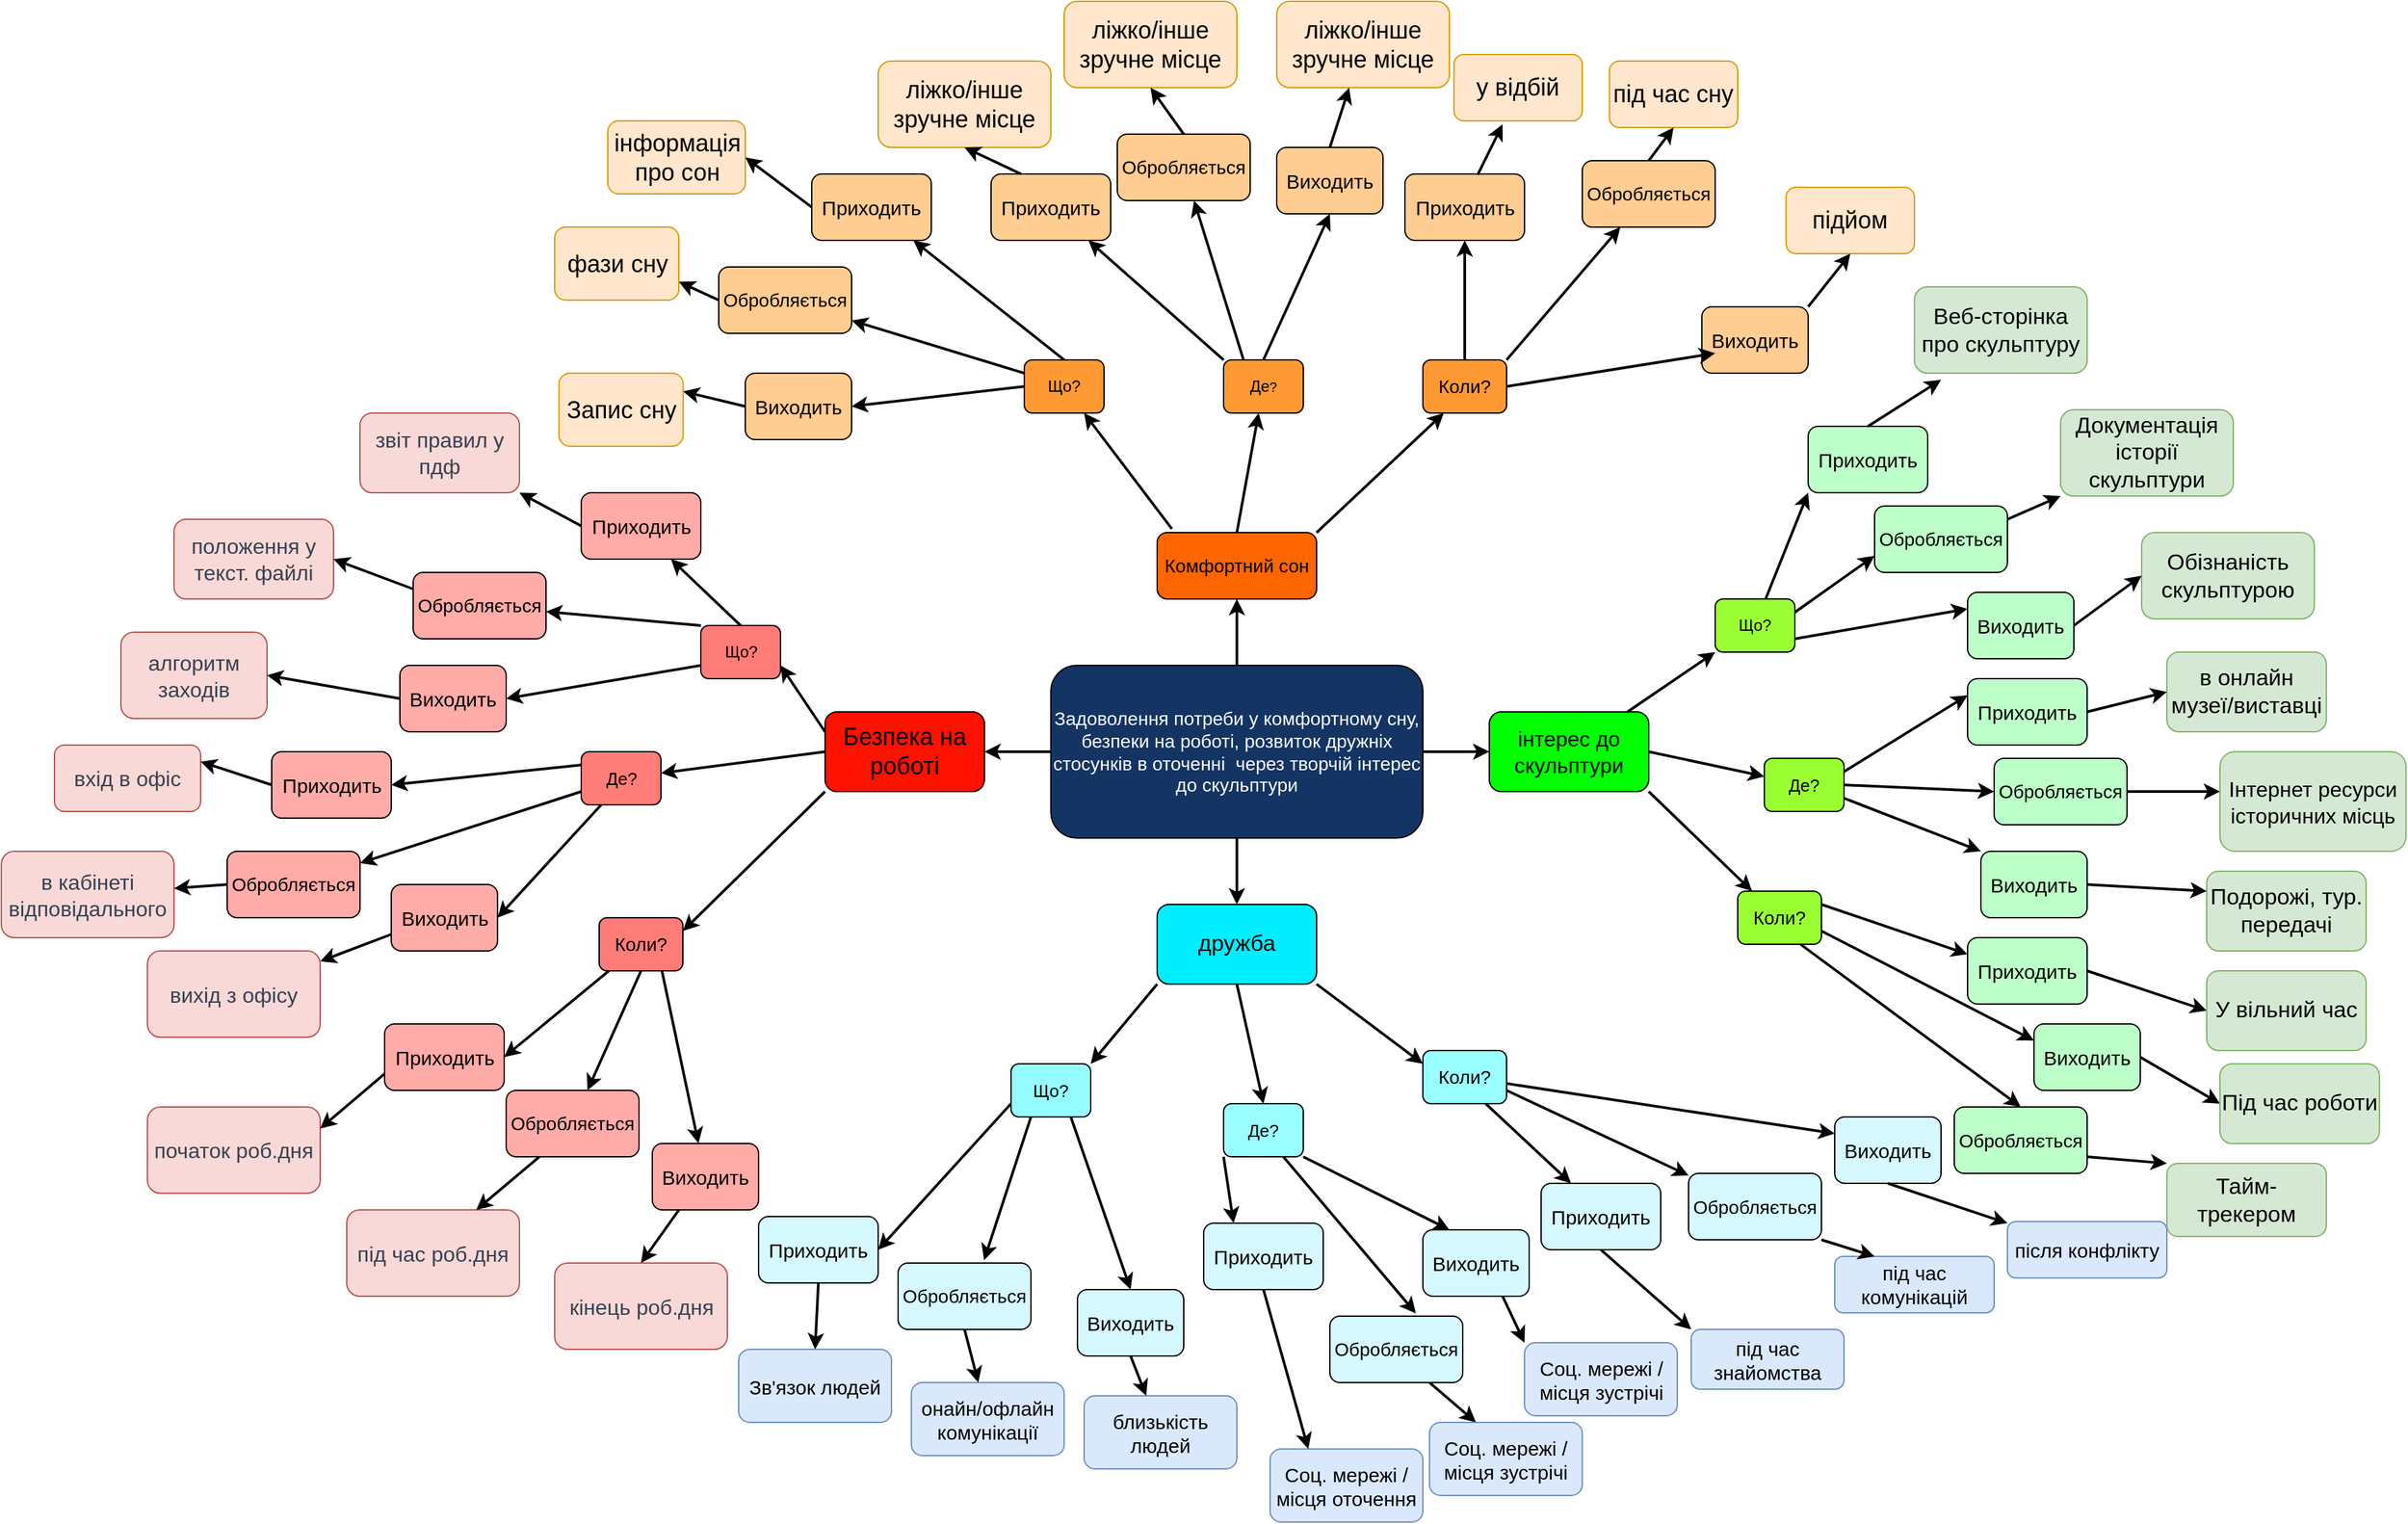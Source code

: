 <mxfile version="13.9.9" type="device"><diagram id="UuxWz6SWKe2R2Ucd7_Gl" name="Страница 1"><mxGraphModel dx="2192" dy="1958" grid="1" gridSize="10" guides="1" tooltips="1" connect="1" arrows="1" fold="1" page="1" pageScale="1" pageWidth="827" pageHeight="1169" math="0" shadow="0"><root><mxCell id="0"/><mxCell id="1" parent="0"/><mxCell id="PuIogy_dLDjHGD-ByQ13-3" style="edgeStyle=orthogonalEdgeStyle;rounded=0;orthogonalLoop=1;jettySize=auto;html=1;exitX=0.5;exitY=0;exitDx=0;exitDy=0;strokeWidth=2;" edge="1" parent="1" source="PuIogy_dLDjHGD-ByQ13-1"><mxGeometry relative="1" as="geometry"><mxPoint x="430" y="160" as="targetPoint"/></mxGeometry></mxCell><mxCell id="PuIogy_dLDjHGD-ByQ13-4" style="edgeStyle=orthogonalEdgeStyle;rounded=0;orthogonalLoop=1;jettySize=auto;html=1;exitX=0;exitY=0.5;exitDx=0;exitDy=0;strokeWidth=2;" edge="1" parent="1" source="PuIogy_dLDjHGD-ByQ13-1"><mxGeometry relative="1" as="geometry"><mxPoint x="240" y="275" as="targetPoint"/></mxGeometry></mxCell><mxCell id="PuIogy_dLDjHGD-ByQ13-5" style="edgeStyle=orthogonalEdgeStyle;rounded=0;orthogonalLoop=1;jettySize=auto;html=1;exitX=0.5;exitY=1;exitDx=0;exitDy=0;strokeWidth=2;" edge="1" parent="1" source="PuIogy_dLDjHGD-ByQ13-1"><mxGeometry relative="1" as="geometry"><mxPoint x="430" y="390" as="targetPoint"/></mxGeometry></mxCell><mxCell id="PuIogy_dLDjHGD-ByQ13-6" style="edgeStyle=orthogonalEdgeStyle;rounded=0;orthogonalLoop=1;jettySize=auto;html=1;exitX=1;exitY=0.5;exitDx=0;exitDy=0;strokeWidth=2;" edge="1" parent="1" source="PuIogy_dLDjHGD-ByQ13-1"><mxGeometry relative="1" as="geometry"><mxPoint x="620" y="275" as="targetPoint"/></mxGeometry></mxCell><mxCell id="PuIogy_dLDjHGD-ByQ13-1" value="&lt;font color=&quot;#ffffff&quot; style=&quot;font-size: 14px&quot;&gt;Задоволення потреби у комфортному сну, безпеки на роботі, розвиток дружніх стосунків в оточенні&amp;nbsp; через творчій інтерес до скульптури&lt;/font&gt;" style="rounded=1;whiteSpace=wrap;html=1;fillColor=#143463;" vertex="1" parent="1"><mxGeometry x="290" y="210" width="280" height="130" as="geometry"/></mxCell><mxCell id="PuIogy_dLDjHGD-ByQ13-7" value="&lt;font style=&quot;font-size: 14px&quot;&gt;Комфортний сон&lt;/font&gt;" style="rounded=1;whiteSpace=wrap;html=1;fillColor=#FF6600;" vertex="1" parent="1"><mxGeometry x="370" y="110" width="120" height="50" as="geometry"/></mxCell><mxCell id="PuIogy_dLDjHGD-ByQ13-8" value="&lt;font style=&quot;font-size: 18px&quot;&gt;Безпека на роботі&lt;/font&gt;" style="rounded=1;whiteSpace=wrap;html=1;fillColor=#FF1100;" vertex="1" parent="1"><mxGeometry x="120" y="245" width="120" height="60" as="geometry"/></mxCell><mxCell id="PuIogy_dLDjHGD-ByQ13-9" value="&lt;font style=&quot;font-size: 17px&quot;&gt;дружба&lt;/font&gt;" style="rounded=1;whiteSpace=wrap;html=1;fillColor=#00EEFF;" vertex="1" parent="1"><mxGeometry x="370" y="390" width="120" height="60" as="geometry"/></mxCell><mxCell id="PuIogy_dLDjHGD-ByQ13-10" value="&lt;font style=&quot;font-size: 16px&quot;&gt;інтерес до скульптури&lt;/font&gt;" style="rounded=1;whiteSpace=wrap;html=1;fillColor=#00FF00;" vertex="1" parent="1"><mxGeometry x="620" y="245" width="120" height="60" as="geometry"/></mxCell><mxCell id="PuIogy_dLDjHGD-ByQ13-11" value="Що?" style="rounded=1;whiteSpace=wrap;html=1;fillColor=#FF9933;" vertex="1" parent="1"><mxGeometry x="270" y="-20" width="60" height="40" as="geometry"/></mxCell><mxCell id="PuIogy_dLDjHGD-ByQ13-12" value="Що?" style="rounded=1;whiteSpace=wrap;html=1;fillColor=#99FF33;" vertex="1" parent="1"><mxGeometry x="790" y="160" width="60" height="40" as="geometry"/></mxCell><mxCell id="PuIogy_dLDjHGD-ByQ13-13" value="Що?" style="rounded=1;whiteSpace=wrap;html=1;fillColor=#FF7C78;" vertex="1" parent="1"><mxGeometry x="26.5" y="180" width="60" height="40" as="geometry"/></mxCell><mxCell id="PuIogy_dLDjHGD-ByQ13-15" value="&lt;font style=&quot;font-size: 13px&quot;&gt;Що?&lt;/font&gt;" style="rounded=1;whiteSpace=wrap;html=1;fillColor=#94FBFF;" vertex="1" parent="1"><mxGeometry x="260" y="510" width="60" height="40" as="geometry"/></mxCell><mxCell id="PuIogy_dLDjHGD-ByQ13-16" value="" style="endArrow=classic;html=1;strokeColor=#000000;strokeWidth=2;exitX=0.092;exitY=-0.056;exitDx=0;exitDy=0;exitPerimeter=0;entryX=0.75;entryY=1;entryDx=0;entryDy=0;" edge="1" parent="1" source="PuIogy_dLDjHGD-ByQ13-7" target="PuIogy_dLDjHGD-ByQ13-11"><mxGeometry width="50" height="50" relative="1" as="geometry"><mxPoint x="580" y="200" as="sourcePoint"/><mxPoint x="630" y="150" as="targetPoint"/></mxGeometry></mxCell><mxCell id="PuIogy_dLDjHGD-ByQ13-17" value="" style="endArrow=classic;html=1;strokeColor=#000000;strokeWidth=2;entryX=0;entryY=1;entryDx=0;entryDy=0;" edge="1" parent="1" source="PuIogy_dLDjHGD-ByQ13-10" target="PuIogy_dLDjHGD-ByQ13-12"><mxGeometry width="50" height="50" relative="1" as="geometry"><mxPoint x="580" y="200" as="sourcePoint"/><mxPoint x="630" y="150" as="targetPoint"/></mxGeometry></mxCell><mxCell id="PuIogy_dLDjHGD-ByQ13-18" value="" style="endArrow=classic;html=1;strokeColor=#000000;strokeWidth=2;entryX=1;entryY=0.75;entryDx=0;entryDy=0;exitX=0;exitY=0.25;exitDx=0;exitDy=0;" edge="1" parent="1" source="PuIogy_dLDjHGD-ByQ13-8" target="PuIogy_dLDjHGD-ByQ13-13"><mxGeometry width="50" height="50" relative="1" as="geometry"><mxPoint x="120" y="230" as="sourcePoint"/><mxPoint x="170" y="180" as="targetPoint"/></mxGeometry></mxCell><mxCell id="PuIogy_dLDjHGD-ByQ13-19" value="" style="endArrow=classic;html=1;strokeColor=#000000;strokeWidth=2;exitX=0;exitY=1;exitDx=0;exitDy=0;entryX=1;entryY=0;entryDx=0;entryDy=0;" edge="1" parent="1" source="PuIogy_dLDjHGD-ByQ13-9" target="PuIogy_dLDjHGD-ByQ13-15"><mxGeometry width="50" height="50" relative="1" as="geometry"><mxPoint x="170" y="200" as="sourcePoint"/><mxPoint x="220" y="150" as="targetPoint"/></mxGeometry></mxCell><mxCell id="PuIogy_dLDjHGD-ByQ13-21" value="Де&lt;font size=&quot;1&quot;&gt;?&lt;/font&gt;" style="rounded=1;whiteSpace=wrap;html=1;fillColor=#FF9933;" vertex="1" parent="1"><mxGeometry x="420" y="-20" width="60" height="40" as="geometry"/></mxCell><mxCell id="PuIogy_dLDjHGD-ByQ13-22" value="&lt;font style=&quot;font-size: 13px&quot;&gt;Де?&lt;/font&gt;" style="rounded=1;whiteSpace=wrap;html=1;fillColor=#FF7C78;" vertex="1" parent="1"><mxGeometry x="-63.5" y="275" width="60" height="40" as="geometry"/></mxCell><mxCell id="PuIogy_dLDjHGD-ByQ13-23" value="&lt;font style=&quot;font-size: 13px&quot;&gt;Де?&lt;/font&gt;" style="rounded=1;whiteSpace=wrap;html=1;fillColor=#99FFFF;" vertex="1" parent="1"><mxGeometry x="420" y="540" width="60" height="40" as="geometry"/></mxCell><mxCell id="PuIogy_dLDjHGD-ByQ13-24" value="&lt;font style=&quot;font-size: 13px&quot;&gt;Де?&lt;/font&gt;" style="rounded=1;whiteSpace=wrap;html=1;fillColor=#99FF33;" vertex="1" parent="1"><mxGeometry x="827" y="280" width="60" height="40" as="geometry"/></mxCell><mxCell id="PuIogy_dLDjHGD-ByQ13-25" value="" style="endArrow=classic;html=1;strokeColor=#000000;strokeWidth=2;exitX=0;exitY=0.5;exitDx=0;exitDy=0;" edge="1" parent="1" source="PuIogy_dLDjHGD-ByQ13-8" target="PuIogy_dLDjHGD-ByQ13-22"><mxGeometry width="50" height="50" relative="1" as="geometry"><mxPoint x="170" y="200" as="sourcePoint"/><mxPoint x="220" y="150" as="targetPoint"/></mxGeometry></mxCell><mxCell id="PuIogy_dLDjHGD-ByQ13-26" value="" style="endArrow=classic;html=1;strokeColor=#000000;strokeWidth=2;exitX=0.5;exitY=1;exitDx=0;exitDy=0;entryX=0.5;entryY=0;entryDx=0;entryDy=0;" edge="1" parent="1" source="PuIogy_dLDjHGD-ByQ13-9" target="PuIogy_dLDjHGD-ByQ13-23"><mxGeometry width="50" height="50" relative="1" as="geometry"><mxPoint x="150" y="280" as="sourcePoint"/><mxPoint x="200" y="230" as="targetPoint"/></mxGeometry></mxCell><mxCell id="PuIogy_dLDjHGD-ByQ13-27" value="" style="endArrow=classic;html=1;strokeColor=#000000;strokeWidth=2;exitX=1;exitY=0.5;exitDx=0;exitDy=0;" edge="1" parent="1" source="PuIogy_dLDjHGD-ByQ13-10" target="PuIogy_dLDjHGD-ByQ13-24"><mxGeometry width="50" height="50" relative="1" as="geometry"><mxPoint x="150" y="280" as="sourcePoint"/><mxPoint x="200" y="230" as="targetPoint"/></mxGeometry></mxCell><mxCell id="PuIogy_dLDjHGD-ByQ13-28" value="" style="endArrow=classic;html=1;strokeColor=#000000;strokeWidth=2;exitX=0.5;exitY=0;exitDx=0;exitDy=0;" edge="1" parent="1" source="PuIogy_dLDjHGD-ByQ13-7" target="PuIogy_dLDjHGD-ByQ13-21"><mxGeometry width="50" height="50" relative="1" as="geometry"><mxPoint x="150" y="280" as="sourcePoint"/><mxPoint x="200" y="230" as="targetPoint"/></mxGeometry></mxCell><mxCell id="PuIogy_dLDjHGD-ByQ13-29" value="&lt;font style=&quot;font-size: 14px&quot;&gt;Коли?&lt;/font&gt;" style="rounded=1;whiteSpace=wrap;html=1;fillColor=#99FF33;" vertex="1" parent="1"><mxGeometry x="807" y="380" width="63" height="40" as="geometry"/></mxCell><mxCell id="PuIogy_dLDjHGD-ByQ13-30" value="&lt;font style=&quot;font-size: 14px&quot;&gt;Коли?&lt;/font&gt;" style="rounded=1;whiteSpace=wrap;html=1;fillColor=#99FFFF;" vertex="1" parent="1"><mxGeometry x="570" y="500" width="63" height="40" as="geometry"/></mxCell><mxCell id="PuIogy_dLDjHGD-ByQ13-31" value="&lt;font style=&quot;font-size: 14px&quot;&gt;Коли?&lt;/font&gt;" style="rounded=1;whiteSpace=wrap;html=1;fillColor=#FF9933;" vertex="1" parent="1"><mxGeometry x="570" y="-20" width="63" height="40" as="geometry"/></mxCell><mxCell id="PuIogy_dLDjHGD-ByQ13-32" value="&lt;font style=&quot;font-size: 14px&quot;&gt;Коли?&lt;/font&gt;" style="rounded=1;whiteSpace=wrap;html=1;fillColor=#FF7C78;" vertex="1" parent="1"><mxGeometry x="-50" y="400" width="63" height="40" as="geometry"/></mxCell><mxCell id="PuIogy_dLDjHGD-ByQ13-33" value="" style="endArrow=classic;html=1;strokeColor=#000000;strokeWidth=2;exitX=1;exitY=0;exitDx=0;exitDy=0;entryX=0.25;entryY=1;entryDx=0;entryDy=0;" edge="1" parent="1" source="PuIogy_dLDjHGD-ByQ13-7" target="PuIogy_dLDjHGD-ByQ13-31"><mxGeometry width="50" height="50" relative="1" as="geometry"><mxPoint x="330" y="270" as="sourcePoint"/><mxPoint x="380" y="220" as="targetPoint"/></mxGeometry></mxCell><mxCell id="PuIogy_dLDjHGD-ByQ13-34" value="" style="endArrow=classic;html=1;strokeColor=#000000;strokeWidth=2;exitX=0;exitY=1;exitDx=0;exitDy=0;entryX=1;entryY=0.25;entryDx=0;entryDy=0;" edge="1" parent="1" source="PuIogy_dLDjHGD-ByQ13-8" target="PuIogy_dLDjHGD-ByQ13-32"><mxGeometry width="50" height="50" relative="1" as="geometry"><mxPoint x="330" y="270" as="sourcePoint"/><mxPoint x="380" y="220" as="targetPoint"/></mxGeometry></mxCell><mxCell id="PuIogy_dLDjHGD-ByQ13-35" value="" style="endArrow=classic;html=1;strokeColor=#000000;strokeWidth=2;exitX=1;exitY=1;exitDx=0;exitDy=0;" edge="1" parent="1" source="PuIogy_dLDjHGD-ByQ13-10" target="PuIogy_dLDjHGD-ByQ13-29"><mxGeometry width="50" height="50" relative="1" as="geometry"><mxPoint x="330" y="270" as="sourcePoint"/><mxPoint x="380" y="220" as="targetPoint"/></mxGeometry></mxCell><mxCell id="PuIogy_dLDjHGD-ByQ13-36" value="" style="endArrow=classic;html=1;strokeColor=#000000;strokeWidth=2;exitX=1;exitY=1;exitDx=0;exitDy=0;entryX=0;entryY=0.25;entryDx=0;entryDy=0;" edge="1" parent="1" source="PuIogy_dLDjHGD-ByQ13-9" target="PuIogy_dLDjHGD-ByQ13-30"><mxGeometry width="50" height="50" relative="1" as="geometry"><mxPoint x="330" y="270" as="sourcePoint"/><mxPoint x="380" y="220" as="targetPoint"/></mxGeometry></mxCell><mxCell id="PuIogy_dLDjHGD-ByQ13-37" value="&lt;font style=&quot;font-size: 15px&quot;&gt;Виходить&lt;/font&gt;" style="rounded=1;whiteSpace=wrap;html=1;fillColor=#FFCC91;" vertex="1" parent="1"><mxGeometry x="60" y="-10" width="80" height="50" as="geometry"/></mxCell><mxCell id="PuIogy_dLDjHGD-ByQ13-38" value="&lt;font style=&quot;font-size: 14px&quot;&gt;Обробляється&lt;/font&gt;" style="rounded=1;whiteSpace=wrap;html=1;fillColor=#FFCC91;" vertex="1" parent="1"><mxGeometry x="40" y="-90" width="100" height="50" as="geometry"/></mxCell><mxCell id="PuIogy_dLDjHGD-ByQ13-39" value="&lt;font style=&quot;font-size: 15px&quot;&gt;Приходить&lt;/font&gt;" style="rounded=1;whiteSpace=wrap;html=1;fillColor=#FFCC91;" vertex="1" parent="1"><mxGeometry x="110" y="-160" width="90" height="50" as="geometry"/></mxCell><mxCell id="PuIogy_dLDjHGD-ByQ13-40" value="" style="endArrow=classic;html=1;strokeColor=#000000;strokeWidth=2;exitX=0;exitY=0.5;exitDx=0;exitDy=0;entryX=1;entryY=0.5;entryDx=0;entryDy=0;" edge="1" parent="1" source="PuIogy_dLDjHGD-ByQ13-11" target="PuIogy_dLDjHGD-ByQ13-37"><mxGeometry width="50" height="50" relative="1" as="geometry"><mxPoint x="330" y="140" as="sourcePoint"/><mxPoint x="380" y="90" as="targetPoint"/></mxGeometry></mxCell><mxCell id="PuIogy_dLDjHGD-ByQ13-41" value="" style="endArrow=classic;html=1;strokeColor=#000000;strokeWidth=2;exitX=0;exitY=0.25;exitDx=0;exitDy=0;" edge="1" parent="1" source="PuIogy_dLDjHGD-ByQ13-11" target="PuIogy_dLDjHGD-ByQ13-38"><mxGeometry width="50" height="50" relative="1" as="geometry"><mxPoint x="330" y="140" as="sourcePoint"/><mxPoint x="380" y="90" as="targetPoint"/></mxGeometry></mxCell><mxCell id="PuIogy_dLDjHGD-ByQ13-42" value="" style="endArrow=classic;html=1;strokeColor=#000000;strokeWidth=2;exitX=0.5;exitY=0;exitDx=0;exitDy=0;" edge="1" parent="1" source="PuIogy_dLDjHGD-ByQ13-11" target="PuIogy_dLDjHGD-ByQ13-39"><mxGeometry width="50" height="50" relative="1" as="geometry"><mxPoint x="330" y="140" as="sourcePoint"/><mxPoint x="380" y="90" as="targetPoint"/></mxGeometry></mxCell><mxCell id="PuIogy_dLDjHGD-ByQ13-43" value="&lt;font style=&quot;font-size: 15px&quot;&gt;Виходить&lt;/font&gt;" style="rounded=1;whiteSpace=wrap;html=1;fillColor=#FFCC91;" vertex="1" parent="1"><mxGeometry x="780" y="-60" width="80" height="50" as="geometry"/></mxCell><mxCell id="PuIogy_dLDjHGD-ByQ13-44" value="&lt;font style=&quot;font-size: 14px&quot;&gt;Обробляється&lt;/font&gt;" style="rounded=1;whiteSpace=wrap;html=1;fillColor=#FFCC91;" vertex="1" parent="1"><mxGeometry x="690" y="-170" width="100" height="50" as="geometry"/></mxCell><mxCell id="PuIogy_dLDjHGD-ByQ13-45" value="&lt;font style=&quot;font-size: 15px&quot;&gt;Приходить&lt;/font&gt;" style="rounded=1;whiteSpace=wrap;html=1;fillColor=#FFCC91;" vertex="1" parent="1"><mxGeometry x="556.5" y="-160" width="90" height="50" as="geometry"/></mxCell><mxCell id="PuIogy_dLDjHGD-ByQ13-46" value="" style="endArrow=classic;html=1;strokeColor=#000000;strokeWidth=2;exitX=1;exitY=0.5;exitDx=0;exitDy=0;" edge="1" parent="1" source="PuIogy_dLDjHGD-ByQ13-31"><mxGeometry width="50" height="50" relative="1" as="geometry"><mxPoint x="600" y="-20" as="sourcePoint"/><mxPoint x="790" y="-25" as="targetPoint"/></mxGeometry></mxCell><mxCell id="PuIogy_dLDjHGD-ByQ13-47" value="" style="endArrow=classic;html=1;strokeColor=#000000;strokeWidth=2;exitX=1;exitY=0;exitDx=0;exitDy=0;" edge="1" parent="1" target="PuIogy_dLDjHGD-ByQ13-44" source="PuIogy_dLDjHGD-ByQ13-31"><mxGeometry width="50" height="50" relative="1" as="geometry"><mxPoint x="610" y="-20" as="sourcePoint"/><mxPoint x="690" y="80" as="targetPoint"/></mxGeometry></mxCell><mxCell id="PuIogy_dLDjHGD-ByQ13-48" value="" style="endArrow=classic;html=1;strokeColor=#000000;strokeWidth=2;exitX=0.5;exitY=0;exitDx=0;exitDy=0;" edge="1" parent="1" target="PuIogy_dLDjHGD-ByQ13-45" source="PuIogy_dLDjHGD-ByQ13-31"><mxGeometry width="50" height="50" relative="1" as="geometry"><mxPoint x="610" y="-30" as="sourcePoint"/><mxPoint x="690" y="80" as="targetPoint"/></mxGeometry></mxCell><mxCell id="PuIogy_dLDjHGD-ByQ13-49" value="&lt;font style=&quot;font-size: 14px&quot;&gt;Обробляється&lt;/font&gt;" style="rounded=1;whiteSpace=wrap;html=1;fillColor=#FFCC91;" vertex="1" parent="1"><mxGeometry x="340" y="-190" width="100" height="50" as="geometry"/></mxCell><mxCell id="PuIogy_dLDjHGD-ByQ13-50" value="&lt;font style=&quot;font-size: 15px&quot;&gt;Приходить&lt;/font&gt;" style="rounded=1;whiteSpace=wrap;html=1;fillColor=#FFCC91;" vertex="1" parent="1"><mxGeometry x="245" y="-160" width="90" height="50" as="geometry"/></mxCell><mxCell id="PuIogy_dLDjHGD-ByQ13-51" value="" style="endArrow=classic;html=1;strokeColor=#000000;strokeWidth=2;exitX=0.25;exitY=0;exitDx=0;exitDy=0;" edge="1" parent="1" target="PuIogy_dLDjHGD-ByQ13-49" source="PuIogy_dLDjHGD-ByQ13-21"><mxGeometry width="50" height="50" relative="1" as="geometry"><mxPoint x="366.5" y="-40" as="sourcePoint"/><mxPoint x="423.5" y="60" as="targetPoint"/></mxGeometry></mxCell><mxCell id="PuIogy_dLDjHGD-ByQ13-52" value="" style="endArrow=classic;html=1;strokeColor=#000000;strokeWidth=2;exitX=0;exitY=0;exitDx=0;exitDy=0;" edge="1" parent="1" target="PuIogy_dLDjHGD-ByQ13-50" source="PuIogy_dLDjHGD-ByQ13-21"><mxGeometry width="50" height="50" relative="1" as="geometry"><mxPoint x="335" y="-40" as="sourcePoint"/><mxPoint x="423.5" y="60" as="targetPoint"/></mxGeometry></mxCell><mxCell id="PuIogy_dLDjHGD-ByQ13-53" value="&lt;font style=&quot;font-size: 15px&quot;&gt;Виходить&lt;/font&gt;" style="rounded=1;whiteSpace=wrap;html=1;fillColor=#FFCC91;" vertex="1" parent="1"><mxGeometry x="460" y="-180" width="80" height="50" as="geometry"/></mxCell><mxCell id="PuIogy_dLDjHGD-ByQ13-54" value="" style="endArrow=classic;html=1;strokeColor=#000000;strokeWidth=2;exitX=0.5;exitY=0;exitDx=0;exitDy=0;entryX=0.5;entryY=1;entryDx=0;entryDy=0;" edge="1" parent="1" source="PuIogy_dLDjHGD-ByQ13-21" target="PuIogy_dLDjHGD-ByQ13-53"><mxGeometry width="50" height="50" relative="1" as="geometry"><mxPoint x="330" y="140" as="sourcePoint"/><mxPoint x="380" y="90" as="targetPoint"/></mxGeometry></mxCell><mxCell id="PuIogy_dLDjHGD-ByQ13-55" value="&lt;font style=&quot;font-size: 15px&quot;&gt;Виходить&lt;/font&gt;" style="rounded=1;whiteSpace=wrap;html=1;fillColor=#FFABA8;" vertex="1" parent="1"><mxGeometry x="-200" y="210" width="80" height="50" as="geometry"/></mxCell><mxCell id="PuIogy_dLDjHGD-ByQ13-56" value="&lt;font style=&quot;font-size: 14px&quot;&gt;Обробляється&lt;/font&gt;" style="rounded=1;whiteSpace=wrap;html=1;fillColor=#FFABA8;" vertex="1" parent="1"><mxGeometry x="-190" y="140" width="100" height="50" as="geometry"/></mxCell><mxCell id="PuIogy_dLDjHGD-ByQ13-57" value="&lt;font style=&quot;font-size: 15px&quot;&gt;Приходить&lt;/font&gt;" style="rounded=1;whiteSpace=wrap;html=1;fillColor=#FFABA8;" vertex="1" parent="1"><mxGeometry x="-63.5" y="80" width="90" height="50" as="geometry"/></mxCell><mxCell id="PuIogy_dLDjHGD-ByQ13-58" value="" style="endArrow=classic;html=1;strokeColor=#000000;strokeWidth=2;exitX=0;exitY=0.75;exitDx=0;exitDy=0;entryX=1;entryY=0.5;entryDx=0;entryDy=0;" edge="1" parent="1" target="PuIogy_dLDjHGD-ByQ13-55" source="PuIogy_dLDjHGD-ByQ13-13"><mxGeometry width="50" height="50" relative="1" as="geometry"><mxPoint x="-50" y="190" as="sourcePoint"/><mxPoint x="60" y="280" as="targetPoint"/></mxGeometry></mxCell><mxCell id="PuIogy_dLDjHGD-ByQ13-59" value="" style="endArrow=classic;html=1;strokeColor=#000000;strokeWidth=2;exitX=0;exitY=0;exitDx=0;exitDy=0;" edge="1" parent="1" target="PuIogy_dLDjHGD-ByQ13-56" source="PuIogy_dLDjHGD-ByQ13-13"><mxGeometry width="50" height="50" relative="1" as="geometry"><mxPoint x="-50" y="180" as="sourcePoint"/><mxPoint x="60" y="280" as="targetPoint"/></mxGeometry></mxCell><mxCell id="PuIogy_dLDjHGD-ByQ13-62" value="" style="endArrow=classic;html=1;strokeColor=#000000;strokeWidth=2;exitX=0.5;exitY=0;exitDx=0;exitDy=0;entryX=0.75;entryY=1;entryDx=0;entryDy=0;" edge="1" parent="1" source="PuIogy_dLDjHGD-ByQ13-13" target="PuIogy_dLDjHGD-ByQ13-57"><mxGeometry width="50" height="50" relative="1" as="geometry"><mxPoint x="330" y="170" as="sourcePoint"/><mxPoint x="380" y="120" as="targetPoint"/></mxGeometry></mxCell><mxCell id="PuIogy_dLDjHGD-ByQ13-63" value="&lt;font style=&quot;font-size: 15px&quot;&gt;Виходить&lt;/font&gt;" style="rounded=1;whiteSpace=wrap;html=1;fillColor=#FFABA8;" vertex="1" parent="1"><mxGeometry x="-206.5" y="375" width="80" height="50" as="geometry"/></mxCell><mxCell id="PuIogy_dLDjHGD-ByQ13-64" value="&lt;font style=&quot;font-size: 14px&quot;&gt;Обробляється&lt;/font&gt;" style="rounded=1;whiteSpace=wrap;html=1;fillColor=#FFABA8;" vertex="1" parent="1"><mxGeometry x="-330" y="350" width="100" height="50" as="geometry"/></mxCell><mxCell id="PuIogy_dLDjHGD-ByQ13-65" value="&lt;font style=&quot;font-size: 15px&quot;&gt;Приходить&lt;/font&gt;" style="rounded=1;whiteSpace=wrap;html=1;fillColor=#FFABA8;" vertex="1" parent="1"><mxGeometry x="-296.5" y="275" width="90" height="50" as="geometry"/></mxCell><mxCell id="PuIogy_dLDjHGD-ByQ13-66" value="" style="endArrow=classic;html=1;strokeColor=#000000;strokeWidth=2;exitX=0.25;exitY=1;exitDx=0;exitDy=0;entryX=1;entryY=0.5;entryDx=0;entryDy=0;" edge="1" parent="1" target="PuIogy_dLDjHGD-ByQ13-63" source="PuIogy_dLDjHGD-ByQ13-22"><mxGeometry width="50" height="50" relative="1" as="geometry"><mxPoint x="-126.5" y="400" as="sourcePoint"/><mxPoint x="-56.5" y="470" as="targetPoint"/></mxGeometry></mxCell><mxCell id="PuIogy_dLDjHGD-ByQ13-67" value="" style="endArrow=classic;html=1;strokeColor=#000000;strokeWidth=2;exitX=0;exitY=0.75;exitDx=0;exitDy=0;" edge="1" parent="1" target="PuIogy_dLDjHGD-ByQ13-64" source="PuIogy_dLDjHGD-ByQ13-22"><mxGeometry width="50" height="50" relative="1" as="geometry"><mxPoint x="-126.5" y="370" as="sourcePoint"/><mxPoint x="-56.5" y="470" as="targetPoint"/></mxGeometry></mxCell><mxCell id="PuIogy_dLDjHGD-ByQ13-68" value="" style="endArrow=classic;html=1;strokeColor=#000000;strokeWidth=2;exitX=0;exitY=0.25;exitDx=0;exitDy=0;entryX=1;entryY=0.5;entryDx=0;entryDy=0;" edge="1" parent="1" target="PuIogy_dLDjHGD-ByQ13-65" source="PuIogy_dLDjHGD-ByQ13-22"><mxGeometry width="50" height="50" relative="1" as="geometry"><mxPoint x="-96.5" y="370" as="sourcePoint"/><mxPoint x="263.5" y="310" as="targetPoint"/></mxGeometry></mxCell><mxCell id="PuIogy_dLDjHGD-ByQ13-70" value="&lt;font style=&quot;font-size: 15px&quot;&gt;Виходить&lt;/font&gt;" style="rounded=1;whiteSpace=wrap;html=1;fillColor=#FFABA8;" vertex="1" parent="1"><mxGeometry x="-10" y="570" width="80" height="50" as="geometry"/></mxCell><mxCell id="PuIogy_dLDjHGD-ByQ13-71" value="&lt;font style=&quot;font-size: 14px&quot;&gt;Обробляється&lt;/font&gt;" style="rounded=1;whiteSpace=wrap;html=1;fillColor=#FFABA8;" vertex="1" parent="1"><mxGeometry x="-120" y="530" width="100" height="50" as="geometry"/></mxCell><mxCell id="PuIogy_dLDjHGD-ByQ13-72" value="&lt;font style=&quot;font-size: 15px&quot;&gt;Приходить&lt;/font&gt;" style="rounded=1;whiteSpace=wrap;html=1;fillColor=#FFABA8;" vertex="1" parent="1"><mxGeometry x="-211.5" y="480" width="90" height="50" as="geometry"/></mxCell><mxCell id="PuIogy_dLDjHGD-ByQ13-73" value="" style="endArrow=classic;html=1;strokeColor=#000000;strokeWidth=2;exitX=0.75;exitY=1;exitDx=0;exitDy=0;" edge="1" parent="1" target="PuIogy_dLDjHGD-ByQ13-70" source="PuIogy_dLDjHGD-ByQ13-32"><mxGeometry width="50" height="50" relative="1" as="geometry"><mxPoint x="-100" y="580" as="sourcePoint"/><mxPoint x="-30" y="650" as="targetPoint"/></mxGeometry></mxCell><mxCell id="PuIogy_dLDjHGD-ByQ13-74" value="" style="endArrow=classic;html=1;strokeColor=#000000;strokeWidth=2;exitX=0.5;exitY=1;exitDx=0;exitDy=0;" edge="1" parent="1" target="PuIogy_dLDjHGD-ByQ13-71" source="PuIogy_dLDjHGD-ByQ13-32"><mxGeometry width="50" height="50" relative="1" as="geometry"><mxPoint x="-100" y="550" as="sourcePoint"/><mxPoint x="-30" y="650" as="targetPoint"/></mxGeometry></mxCell><mxCell id="PuIogy_dLDjHGD-ByQ13-75" value="" style="endArrow=classic;html=1;strokeColor=#000000;strokeWidth=2;entryX=1;entryY=0.5;entryDx=0;entryDy=0;" edge="1" parent="1" target="PuIogy_dLDjHGD-ByQ13-72" source="PuIogy_dLDjHGD-ByQ13-32"><mxGeometry width="50" height="50" relative="1" as="geometry"><mxPoint x="-70" y="550" as="sourcePoint"/><mxPoint x="290" y="490" as="targetPoint"/></mxGeometry></mxCell><mxCell id="PuIogy_dLDjHGD-ByQ13-76" value="&lt;font style=&quot;font-size: 15px&quot;&gt;Виходить&lt;/font&gt;" style="rounded=1;whiteSpace=wrap;html=1;fillColor=#D6F8FF;" vertex="1" parent="1"><mxGeometry x="310" y="680" width="80" height="50" as="geometry"/></mxCell><mxCell id="PuIogy_dLDjHGD-ByQ13-77" value="&lt;font style=&quot;font-size: 14px&quot;&gt;Обробляється&lt;/font&gt;" style="rounded=1;whiteSpace=wrap;html=1;fillColor=#D6F8FF;" vertex="1" parent="1"><mxGeometry x="175" y="660" width="100" height="50" as="geometry"/></mxCell><mxCell id="PuIogy_dLDjHGD-ByQ13-78" value="&lt;font style=&quot;font-size: 15px&quot;&gt;Приходить&lt;/font&gt;" style="rounded=1;whiteSpace=wrap;html=1;fillColor=#D6F8FF;" vertex="1" parent="1"><mxGeometry x="70" y="625" width="90" height="50" as="geometry"/></mxCell><mxCell id="PuIogy_dLDjHGD-ByQ13-79" value="" style="endArrow=classic;html=1;strokeColor=#000000;strokeWidth=2;exitX=0.75;exitY=1;exitDx=0;exitDy=0;entryX=0.5;entryY=0;entryDx=0;entryDy=0;" edge="1" parent="1" target="PuIogy_dLDjHGD-ByQ13-76" source="PuIogy_dLDjHGD-ByQ13-15"><mxGeometry width="50" height="50" relative="1" as="geometry"><mxPoint x="176.75" y="690" as="sourcePoint"/><mxPoint x="246.75" y="760" as="targetPoint"/></mxGeometry></mxCell><mxCell id="PuIogy_dLDjHGD-ByQ13-80" value="" style="endArrow=classic;html=1;strokeColor=#000000;strokeWidth=2;exitX=0.25;exitY=1;exitDx=0;exitDy=0;entryX=0.647;entryY=-0.043;entryDx=0;entryDy=0;entryPerimeter=0;" edge="1" parent="1" target="PuIogy_dLDjHGD-ByQ13-77" source="PuIogy_dLDjHGD-ByQ13-15"><mxGeometry width="50" height="50" relative="1" as="geometry"><mxPoint x="176.75" y="660" as="sourcePoint"/><mxPoint x="246.75" y="760" as="targetPoint"/></mxGeometry></mxCell><mxCell id="PuIogy_dLDjHGD-ByQ13-81" value="" style="endArrow=classic;html=1;strokeColor=#000000;strokeWidth=2;exitX=0;exitY=0.75;exitDx=0;exitDy=0;entryX=1;entryY=0.5;entryDx=0;entryDy=0;" edge="1" parent="1" target="PuIogy_dLDjHGD-ByQ13-78" source="PuIogy_dLDjHGD-ByQ13-15"><mxGeometry width="50" height="50" relative="1" as="geometry"><mxPoint x="147.25" y="550" as="sourcePoint"/><mxPoint x="210" y="590" as="targetPoint"/><Array as="points"/></mxGeometry></mxCell><mxCell id="PuIogy_dLDjHGD-ByQ13-82" value="&lt;font style=&quot;font-size: 15px&quot;&gt;Виходить&lt;/font&gt;" style="rounded=1;whiteSpace=wrap;html=1;fillColor=#D6F8FF;" vertex="1" parent="1"><mxGeometry x="570" y="635" width="80" height="50" as="geometry"/></mxCell><mxCell id="PuIogy_dLDjHGD-ByQ13-83" value="&lt;font style=&quot;font-size: 14px&quot;&gt;Обробляється&lt;/font&gt;" style="rounded=1;whiteSpace=wrap;html=1;fillColor=#D6F8FF;" vertex="1" parent="1"><mxGeometry x="500" y="700" width="100" height="50" as="geometry"/></mxCell><mxCell id="PuIogy_dLDjHGD-ByQ13-84" value="&lt;font style=&quot;font-size: 15px&quot;&gt;Приходить&lt;/font&gt;" style="rounded=1;whiteSpace=wrap;html=1;fillColor=#D6F8FF;" vertex="1" parent="1"><mxGeometry x="405" y="630" width="90" height="50" as="geometry"/></mxCell><mxCell id="PuIogy_dLDjHGD-ByQ13-85" value="" style="endArrow=classic;html=1;strokeColor=#000000;strokeWidth=2;exitX=1;exitY=1;exitDx=0;exitDy=0;entryX=0.25;entryY=0;entryDx=0;entryDy=0;" edge="1" parent="1" target="PuIogy_dLDjHGD-ByQ13-82" source="PuIogy_dLDjHGD-ByQ13-23"><mxGeometry width="50" height="50" relative="1" as="geometry"><mxPoint x="558.38" y="595" as="sourcePoint"/><mxPoint x="500.13" y="805" as="targetPoint"/></mxGeometry></mxCell><mxCell id="PuIogy_dLDjHGD-ByQ13-86" value="" style="endArrow=classic;html=1;strokeColor=#000000;strokeWidth=2;exitX=0.75;exitY=1;exitDx=0;exitDy=0;entryX=0.647;entryY=-0.043;entryDx=0;entryDy=0;entryPerimeter=0;" edge="1" parent="1" target="PuIogy_dLDjHGD-ByQ13-83" source="PuIogy_dLDjHGD-ByQ13-23"><mxGeometry width="50" height="50" relative="1" as="geometry"><mxPoint x="528.38" y="595" as="sourcePoint"/><mxPoint x="500.13" y="805" as="targetPoint"/></mxGeometry></mxCell><mxCell id="PuIogy_dLDjHGD-ByQ13-87" value="" style="endArrow=classic;html=1;strokeColor=#000000;strokeWidth=2;exitX=0;exitY=1;exitDx=0;exitDy=0;entryX=0.25;entryY=0;entryDx=0;entryDy=0;" edge="1" parent="1" target="PuIogy_dLDjHGD-ByQ13-84" source="PuIogy_dLDjHGD-ByQ13-23"><mxGeometry width="50" height="50" relative="1" as="geometry"><mxPoint x="513.38" y="585" as="sourcePoint"/><mxPoint x="463.38" y="635" as="targetPoint"/><Array as="points"/></mxGeometry></mxCell><mxCell id="PuIogy_dLDjHGD-ByQ13-88" value="&lt;font style=&quot;font-size: 15px&quot;&gt;Виходить&lt;/font&gt;" style="rounded=1;whiteSpace=wrap;html=1;fillColor=#D6F8FF;" vertex="1" parent="1"><mxGeometry x="880" y="550" width="80" height="50" as="geometry"/></mxCell><mxCell id="PuIogy_dLDjHGD-ByQ13-89" value="&lt;font style=&quot;font-size: 14px&quot;&gt;Обробляється&lt;/font&gt;" style="rounded=1;whiteSpace=wrap;html=1;fillColor=#D6F8FF;" vertex="1" parent="1"><mxGeometry x="770" y="592.5" width="100" height="50" as="geometry"/></mxCell><mxCell id="PuIogy_dLDjHGD-ByQ13-90" value="&lt;font style=&quot;font-size: 15px&quot;&gt;Приходить&lt;/font&gt;" style="rounded=1;whiteSpace=wrap;html=1;fillColor=#D6F8FF;" vertex="1" parent="1"><mxGeometry x="659" y="600" width="90" height="50" as="geometry"/></mxCell><mxCell id="PuIogy_dLDjHGD-ByQ13-91" value="" style="endArrow=classic;html=1;strokeColor=#000000;strokeWidth=2;entryX=0;entryY=0.25;entryDx=0;entryDy=0;" edge="1" parent="1" target="PuIogy_dLDjHGD-ByQ13-88" source="PuIogy_dLDjHGD-ByQ13-30"><mxGeometry width="50" height="50" relative="1" as="geometry"><mxPoint x="851.75" y="540" as="sourcePoint"/><mxPoint x="793.5" y="750" as="targetPoint"/></mxGeometry></mxCell><mxCell id="PuIogy_dLDjHGD-ByQ13-92" value="" style="endArrow=classic;html=1;strokeColor=#000000;strokeWidth=2;exitX=1;exitY=0.75;exitDx=0;exitDy=0;" edge="1" parent="1" target="PuIogy_dLDjHGD-ByQ13-89" source="PuIogy_dLDjHGD-ByQ13-30"><mxGeometry width="50" height="50" relative="1" as="geometry"><mxPoint x="821.75" y="540" as="sourcePoint"/><mxPoint x="793.5" y="750" as="targetPoint"/></mxGeometry></mxCell><mxCell id="PuIogy_dLDjHGD-ByQ13-93" value="" style="endArrow=classic;html=1;strokeColor=#000000;strokeWidth=2;exitX=0.75;exitY=1;exitDx=0;exitDy=0;entryX=0.25;entryY=0;entryDx=0;entryDy=0;" edge="1" parent="1" target="PuIogy_dLDjHGD-ByQ13-90" source="PuIogy_dLDjHGD-ByQ13-30"><mxGeometry width="50" height="50" relative="1" as="geometry"><mxPoint x="806.75" y="530" as="sourcePoint"/><mxPoint x="756.75" y="580" as="targetPoint"/><Array as="points"/></mxGeometry></mxCell><mxCell id="PuIogy_dLDjHGD-ByQ13-95" value="&lt;font style=&quot;font-size: 15px&quot;&gt;Виходить&lt;/font&gt;" style="rounded=1;whiteSpace=wrap;html=1;fillColor=#BDFFC8;" vertex="1" parent="1"><mxGeometry x="980" y="155" width="80" height="50" as="geometry"/></mxCell><mxCell id="PuIogy_dLDjHGD-ByQ13-96" value="&lt;font style=&quot;font-size: 14px&quot;&gt;Обробляється&lt;/font&gt;" style="rounded=1;whiteSpace=wrap;html=1;fillColor=#BDFFC8;" vertex="1" parent="1"><mxGeometry x="910" y="90" width="100" height="50" as="geometry"/></mxCell><mxCell id="PuIogy_dLDjHGD-ByQ13-97" value="&lt;font style=&quot;font-size: 15px&quot;&gt;Приходить&lt;/font&gt;" style="rounded=1;whiteSpace=wrap;html=1;fillColor=#BDFFC8;" vertex="1" parent="1"><mxGeometry x="860" y="30" width="90" height="50" as="geometry"/></mxCell><mxCell id="PuIogy_dLDjHGD-ByQ13-98" value="" style="endArrow=classic;html=1;strokeColor=#000000;strokeWidth=2;exitX=1;exitY=0.75;exitDx=0;exitDy=0;entryX=0;entryY=0.25;entryDx=0;entryDy=0;" edge="1" parent="1" target="PuIogy_dLDjHGD-ByQ13-95" source="PuIogy_dLDjHGD-ByQ13-12"><mxGeometry width="50" height="50" relative="1" as="geometry"><mxPoint x="1051.75" y="70" as="sourcePoint"/><mxPoint x="993.5" y="280" as="targetPoint"/></mxGeometry></mxCell><mxCell id="PuIogy_dLDjHGD-ByQ13-99" value="" style="endArrow=classic;html=1;strokeColor=#000000;strokeWidth=2;exitX=1;exitY=0.25;exitDx=0;exitDy=0;entryX=0;entryY=0.75;entryDx=0;entryDy=0;" edge="1" parent="1" target="PuIogy_dLDjHGD-ByQ13-96" source="PuIogy_dLDjHGD-ByQ13-12"><mxGeometry width="50" height="50" relative="1" as="geometry"><mxPoint x="1021.75" y="70" as="sourcePoint"/><mxPoint x="920" y="170" as="targetPoint"/></mxGeometry></mxCell><mxCell id="PuIogy_dLDjHGD-ByQ13-100" value="" style="endArrow=classic;html=1;strokeColor=#000000;strokeWidth=2;entryX=0;entryY=1;entryDx=0;entryDy=0;" edge="1" parent="1" target="PuIogy_dLDjHGD-ByQ13-97" source="PuIogy_dLDjHGD-ByQ13-12"><mxGeometry width="50" height="50" relative="1" as="geometry"><mxPoint x="1006.75" y="60" as="sourcePoint"/><mxPoint x="956.75" y="110" as="targetPoint"/><Array as="points"/></mxGeometry></mxCell><mxCell id="PuIogy_dLDjHGD-ByQ13-101" value="&lt;span style=&quot;font-size: 15px&quot;&gt;Виходить&lt;/span&gt;" style="rounded=1;whiteSpace=wrap;html=1;fillColor=#BDFFC8;" vertex="1" parent="1"><mxGeometry x="1030" y="480" width="80" height="50" as="geometry"/></mxCell><mxCell id="PuIogy_dLDjHGD-ByQ13-102" value="&lt;font style=&quot;font-size: 14px&quot;&gt;Обробляється&lt;/font&gt;" style="rounded=1;whiteSpace=wrap;html=1;fillColor=#BDFFC8;" vertex="1" parent="1"><mxGeometry x="1000" y="280" width="100" height="50" as="geometry"/></mxCell><mxCell id="PuIogy_dLDjHGD-ByQ13-103" value="&lt;font style=&quot;font-size: 15px&quot;&gt;Приходить&lt;/font&gt;" style="rounded=1;whiteSpace=wrap;html=1;fillColor=#BDFFC8;" vertex="1" parent="1"><mxGeometry x="980" y="220" width="90" height="50" as="geometry"/></mxCell><mxCell id="PuIogy_dLDjHGD-ByQ13-104" value="" style="endArrow=classic;html=1;strokeColor=#000000;strokeWidth=2;exitX=1;exitY=0.75;exitDx=0;exitDy=0;entryX=0;entryY=0.25;entryDx=0;entryDy=0;" edge="1" parent="1" target="PuIogy_dLDjHGD-ByQ13-101" source="PuIogy_dLDjHGD-ByQ13-29"><mxGeometry width="50" height="50" relative="1" as="geometry"><mxPoint x="976.67" y="380" as="sourcePoint"/><mxPoint x="1120.17" y="470" as="targetPoint"/></mxGeometry></mxCell><mxCell id="PuIogy_dLDjHGD-ByQ13-105" value="" style="endArrow=classic;html=1;strokeColor=#000000;strokeWidth=2;exitX=1;exitY=0.5;exitDx=0;exitDy=0;entryX=0;entryY=0.5;entryDx=0;entryDy=0;" edge="1" parent="1" source="PuIogy_dLDjHGD-ByQ13-24" target="PuIogy_dLDjHGD-ByQ13-102"><mxGeometry width="50" height="50" relative="1" as="geometry"><mxPoint x="976.67" y="360" as="sourcePoint"/><mxPoint x="1046.67" y="360" as="targetPoint"/></mxGeometry></mxCell><mxCell id="PuIogy_dLDjHGD-ByQ13-106" value="" style="endArrow=classic;html=1;strokeColor=#000000;strokeWidth=2;entryX=0;entryY=0.25;entryDx=0;entryDy=0;exitX=1;exitY=0.25;exitDx=0;exitDy=0;" edge="1" parent="1" target="PuIogy_dLDjHGD-ByQ13-103" source="PuIogy_dLDjHGD-ByQ13-24"><mxGeometry width="50" height="50" relative="1" as="geometry"><mxPoint x="960.003" y="350" as="sourcePoint"/><mxPoint x="1083.42" y="300" as="targetPoint"/><Array as="points"/></mxGeometry></mxCell><mxCell id="PuIogy_dLDjHGD-ByQ13-107" value="&lt;font style=&quot;font-size: 15px&quot;&gt;Приходить&lt;/font&gt;" style="rounded=1;whiteSpace=wrap;html=1;fillColor=#BDFFC8;" vertex="1" parent="1"><mxGeometry x="980" y="415" width="90" height="50" as="geometry"/></mxCell><mxCell id="PuIogy_dLDjHGD-ByQ13-108" value="&lt;font style=&quot;font-size: 14px&quot;&gt;Обробляється&lt;/font&gt;" style="rounded=1;whiteSpace=wrap;html=1;fillColor=#BDFFC8;" vertex="1" parent="1"><mxGeometry x="970" y="542.5" width="100" height="50" as="geometry"/></mxCell><mxCell id="PuIogy_dLDjHGD-ByQ13-109" value="" style="endArrow=classic;html=1;strokeColor=#000000;strokeWidth=2;entryX=0;entryY=0.25;entryDx=0;entryDy=0;exitX=1;exitY=0.25;exitDx=0;exitDy=0;" edge="1" parent="1" source="PuIogy_dLDjHGD-ByQ13-29" target="PuIogy_dLDjHGD-ByQ13-107"><mxGeometry width="50" height="50" relative="1" as="geometry"><mxPoint x="860" y="400" as="sourcePoint"/><mxPoint x="680" y="390" as="targetPoint"/></mxGeometry></mxCell><mxCell id="PuIogy_dLDjHGD-ByQ13-110" value="" style="endArrow=classic;html=1;strokeColor=#000000;strokeWidth=2;exitX=0.75;exitY=1;exitDx=0;exitDy=0;entryX=0.5;entryY=0;entryDx=0;entryDy=0;" edge="1" parent="1" source="PuIogy_dLDjHGD-ByQ13-29" target="PuIogy_dLDjHGD-ByQ13-108"><mxGeometry width="50" height="50" relative="1" as="geometry"><mxPoint x="630" y="440" as="sourcePoint"/><mxPoint x="680" y="390" as="targetPoint"/></mxGeometry></mxCell><mxCell id="PuIogy_dLDjHGD-ByQ13-111" value="&lt;span style=&quot;color: rgb(55 , 65 , 81) ; font-size: 16px ; text-align: left ; background-color: rgb(248 , 217 , 216)&quot;&gt;звіт правил у пдф&lt;/span&gt;" style="rounded=1;whiteSpace=wrap;html=1;strokeColor=#b85450;fillColor=#F8D9D8;" vertex="1" parent="1"><mxGeometry x="-230" y="20" width="120" height="60" as="geometry"/></mxCell><mxCell id="PuIogy_dLDjHGD-ByQ13-112" value="&lt;span style=&quot;color: rgb(55 , 65 , 81) ; font-size: 16px ; text-align: left ; background-color: rgb(248 , 217 , 216)&quot;&gt;положення у текст. файлі&lt;/span&gt;" style="rounded=1;whiteSpace=wrap;html=1;strokeColor=#b85450;fillColor=#F8D9D8;" vertex="1" parent="1"><mxGeometry x="-370" y="100" width="120" height="60" as="geometry"/></mxCell><mxCell id="PuIogy_dLDjHGD-ByQ13-113" value="" style="endArrow=classic;html=1;strokeColor=#000000;strokeWidth=2;exitX=0;exitY=0.5;exitDx=0;exitDy=0;entryX=1;entryY=1;entryDx=0;entryDy=0;" edge="1" parent="1" source="PuIogy_dLDjHGD-ByQ13-57" target="PuIogy_dLDjHGD-ByQ13-111"><mxGeometry width="50" height="50" relative="1" as="geometry"><mxPoint x="170" y="280" as="sourcePoint"/><mxPoint x="220" y="230" as="targetPoint"/></mxGeometry></mxCell><mxCell id="PuIogy_dLDjHGD-ByQ13-114" value="" style="endArrow=classic;html=1;strokeColor=#000000;strokeWidth=2;exitX=0;exitY=0.25;exitDx=0;exitDy=0;entryX=1;entryY=0.5;entryDx=0;entryDy=0;" edge="1" parent="1" source="PuIogy_dLDjHGD-ByQ13-56" target="PuIogy_dLDjHGD-ByQ13-112"><mxGeometry width="50" height="50" relative="1" as="geometry"><mxPoint x="170" y="280" as="sourcePoint"/><mxPoint x="220" y="230" as="targetPoint"/></mxGeometry></mxCell><mxCell id="PuIogy_dLDjHGD-ByQ13-116" value="&lt;span style=&quot;color: rgb(55 , 65 , 81) ; font-size: 16px ; text-align: left ; background-color: rgb(248 , 217 , 216)&quot;&gt;алгоритм заходів&lt;/span&gt;" style="rounded=1;whiteSpace=wrap;html=1;strokeColor=#b85450;fillColor=#F8D9D8;" vertex="1" parent="1"><mxGeometry x="-410" y="185" width="110" height="65" as="geometry"/></mxCell><mxCell id="PuIogy_dLDjHGD-ByQ13-117" value="" style="endArrow=classic;html=1;strokeColor=#000000;strokeWidth=2;exitX=0;exitY=0.5;exitDx=0;exitDy=0;entryX=1;entryY=0.5;entryDx=0;entryDy=0;" edge="1" parent="1" source="PuIogy_dLDjHGD-ByQ13-55" target="PuIogy_dLDjHGD-ByQ13-116"><mxGeometry width="50" height="50" relative="1" as="geometry"><mxPoint x="170" y="270" as="sourcePoint"/><mxPoint x="220" y="220" as="targetPoint"/></mxGeometry></mxCell><mxCell id="PuIogy_dLDjHGD-ByQ13-118" value="&lt;span style=&quot;color: rgb(55 , 65 , 81) ; font-size: 16px ; text-align: left ; background-color: rgb(248 , 217 , 216)&quot;&gt;вхід в офіс&lt;/span&gt;" style="rounded=1;whiteSpace=wrap;html=1;strokeColor=#b85450;fillColor=#F8D9D8;" vertex="1" parent="1"><mxGeometry x="-460" y="270" width="110" height="50" as="geometry"/></mxCell><mxCell id="PuIogy_dLDjHGD-ByQ13-119" value="" style="endArrow=classic;html=1;strokeColor=#000000;strokeWidth=2;exitX=0;exitY=0.5;exitDx=0;exitDy=0;entryX=1;entryY=0.25;entryDx=0;entryDy=0;" edge="1" parent="1" source="PuIogy_dLDjHGD-ByQ13-65" target="PuIogy_dLDjHGD-ByQ13-118"><mxGeometry width="50" height="50" relative="1" as="geometry"><mxPoint x="170" y="300" as="sourcePoint"/><mxPoint x="220" y="250" as="targetPoint"/></mxGeometry></mxCell><mxCell id="PuIogy_dLDjHGD-ByQ13-121" value="&lt;span style=&quot;color: rgb(55 , 65 , 81) ; font-size: 16px ; text-align: left ; background-color: rgb(248 , 217 , 216)&quot;&gt;в кабінеті відповідального&lt;/span&gt;" style="rounded=1;whiteSpace=wrap;html=1;strokeColor=#b85450;fillColor=#F8D9D8;" vertex="1" parent="1"><mxGeometry x="-500" y="350" width="130" height="65" as="geometry"/></mxCell><mxCell id="PuIogy_dLDjHGD-ByQ13-122" value="" style="endArrow=classic;html=1;strokeColor=#000000;strokeWidth=2;exitX=0;exitY=0.5;exitDx=0;exitDy=0;" edge="1" parent="1" source="PuIogy_dLDjHGD-ByQ13-64" target="PuIogy_dLDjHGD-ByQ13-121"><mxGeometry width="50" height="50" relative="1" as="geometry"><mxPoint x="170" y="290" as="sourcePoint"/><mxPoint x="220" y="240" as="targetPoint"/></mxGeometry></mxCell><mxCell id="PuIogy_dLDjHGD-ByQ13-123" value="&lt;span style=&quot;color: rgb(55 , 65 , 81) ; font-size: 16px ; text-align: left ; background-color: rgb(248 , 217 , 216)&quot;&gt;вихід з офісу&lt;/span&gt;" style="rounded=1;whiteSpace=wrap;html=1;strokeColor=#b85450;fillColor=#F8D9D8;" vertex="1" parent="1"><mxGeometry x="-390" y="425" width="130" height="65" as="geometry"/></mxCell><mxCell id="PuIogy_dLDjHGD-ByQ13-124" value="" style="endArrow=classic;html=1;strokeColor=#000000;strokeWidth=2;exitX=0;exitY=0.75;exitDx=0;exitDy=0;" edge="1" parent="1" source="PuIogy_dLDjHGD-ByQ13-63" target="PuIogy_dLDjHGD-ByQ13-123"><mxGeometry width="50" height="50" relative="1" as="geometry"><mxPoint x="170" y="300" as="sourcePoint"/><mxPoint x="220" y="250" as="targetPoint"/></mxGeometry></mxCell><mxCell id="PuIogy_dLDjHGD-ByQ13-125" value="&lt;span style=&quot;color: rgb(55 , 65 , 81) ; font-size: 16px ; text-align: left ; background-color: rgb(248 , 217 , 216)&quot;&gt;початок роб.дня&lt;/span&gt;" style="rounded=1;whiteSpace=wrap;html=1;strokeColor=#b85450;fillColor=#F8D9D8;" vertex="1" parent="1"><mxGeometry x="-390" y="542.5" width="130" height="65" as="geometry"/></mxCell><mxCell id="PuIogy_dLDjHGD-ByQ13-126" value="" style="endArrow=classic;html=1;strokeColor=#000000;strokeWidth=2;exitX=0;exitY=0.75;exitDx=0;exitDy=0;entryX=1;entryY=0.25;entryDx=0;entryDy=0;" edge="1" parent="1" source="PuIogy_dLDjHGD-ByQ13-72" target="PuIogy_dLDjHGD-ByQ13-125"><mxGeometry width="50" height="50" relative="1" as="geometry"><mxPoint x="170" y="550" as="sourcePoint"/><mxPoint x="220" y="500" as="targetPoint"/></mxGeometry></mxCell><mxCell id="PuIogy_dLDjHGD-ByQ13-127" value="&lt;span style=&quot;color: rgb(55 , 65 , 81) ; font-size: 16px ; text-align: left ; background-color: rgb(248 , 217 , 216)&quot;&gt;під час роб.дня&lt;/span&gt;" style="rounded=1;whiteSpace=wrap;html=1;strokeColor=#b85450;fillColor=#F8D9D8;" vertex="1" parent="1"><mxGeometry x="-240" y="620" width="130" height="65" as="geometry"/></mxCell><mxCell id="PuIogy_dLDjHGD-ByQ13-128" value="" style="endArrow=classic;html=1;strokeColor=#000000;strokeWidth=2;exitX=0.25;exitY=1;exitDx=0;exitDy=0;entryX=0.75;entryY=0;entryDx=0;entryDy=0;" edge="1" parent="1" source="PuIogy_dLDjHGD-ByQ13-71" target="PuIogy_dLDjHGD-ByQ13-127"><mxGeometry width="50" height="50" relative="1" as="geometry"><mxPoint x="170" y="550" as="sourcePoint"/><mxPoint x="220" y="500" as="targetPoint"/></mxGeometry></mxCell><mxCell id="PuIogy_dLDjHGD-ByQ13-129" value="&lt;span style=&quot;color: rgb(55 , 65 , 81) ; font-size: 16px ; text-align: left ; background-color: rgb(248 , 217 , 216)&quot;&gt;кінець роб.дня&lt;/span&gt;" style="rounded=1;whiteSpace=wrap;html=1;strokeColor=#b85450;fillColor=#F8D9D8;" vertex="1" parent="1"><mxGeometry x="-83.5" y="660" width="130" height="65" as="geometry"/></mxCell><mxCell id="PuIogy_dLDjHGD-ByQ13-130" value="" style="endArrow=classic;html=1;strokeColor=#000000;strokeWidth=2;exitX=0.25;exitY=1;exitDx=0;exitDy=0;entryX=0.5;entryY=0;entryDx=0;entryDy=0;" edge="1" parent="1" source="PuIogy_dLDjHGD-ByQ13-70" target="PuIogy_dLDjHGD-ByQ13-129"><mxGeometry width="50" height="50" relative="1" as="geometry"><mxPoint x="170" y="550" as="sourcePoint"/><mxPoint x="220" y="500" as="targetPoint"/></mxGeometry></mxCell><mxCell id="PuIogy_dLDjHGD-ByQ13-131" value="&lt;font style=&quot;font-size: 18px&quot;&gt;Запис сну&lt;/font&gt;" style="rounded=1;whiteSpace=wrap;html=1;fillColor=#ffe6cc;strokeColor=#d79b00;" vertex="1" parent="1"><mxGeometry x="-80.25" y="-10" width="93.5" height="55" as="geometry"/></mxCell><mxCell id="PuIogy_dLDjHGD-ByQ13-132" value="" style="endArrow=classic;html=1;strokeColor=#000000;strokeWidth=2;exitX=0;exitY=0.5;exitDx=0;exitDy=0;entryX=1;entryY=0.25;entryDx=0;entryDy=0;" edge="1" parent="1" source="PuIogy_dLDjHGD-ByQ13-37" target="PuIogy_dLDjHGD-ByQ13-131"><mxGeometry width="50" height="50" relative="1" as="geometry"><mxPoint x="220" y="-120" as="sourcePoint"/><mxPoint x="270" y="-170" as="targetPoint"/></mxGeometry></mxCell><mxCell id="PuIogy_dLDjHGD-ByQ13-134" value="&lt;font style=&quot;font-size: 18px&quot;&gt;фази сну&lt;/font&gt;" style="rounded=1;whiteSpace=wrap;html=1;fillColor=#ffe6cc;strokeColor=#d79b00;" vertex="1" parent="1"><mxGeometry x="-83.5" y="-120" width="93.5" height="55" as="geometry"/></mxCell><mxCell id="PuIogy_dLDjHGD-ByQ13-135" value="&lt;span style=&quot;font-size: 18px&quot;&gt;інформація про сон&lt;/span&gt;" style="rounded=1;whiteSpace=wrap;html=1;fillColor=#ffe6cc;strokeColor=#d79b00;" vertex="1" parent="1"><mxGeometry x="-43.5" y="-200" width="103.5" height="55" as="geometry"/></mxCell><mxCell id="PuIogy_dLDjHGD-ByQ13-136" value="" style="endArrow=classic;html=1;strokeColor=#000000;strokeWidth=2;exitX=0;exitY=0.5;exitDx=0;exitDy=0;entryX=1;entryY=0.75;entryDx=0;entryDy=0;" edge="1" parent="1" source="PuIogy_dLDjHGD-ByQ13-38" target="PuIogy_dLDjHGD-ByQ13-134"><mxGeometry width="50" height="50" relative="1" as="geometry"><mxPoint x="220" y="-130" as="sourcePoint"/><mxPoint x="270" y="-180" as="targetPoint"/></mxGeometry></mxCell><mxCell id="PuIogy_dLDjHGD-ByQ13-137" value="" style="endArrow=classic;html=1;strokeColor=#000000;strokeWidth=2;entryX=1;entryY=0.5;entryDx=0;entryDy=0;exitX=0;exitY=0.5;exitDx=0;exitDy=0;" edge="1" parent="1" source="PuIogy_dLDjHGD-ByQ13-39" target="PuIogy_dLDjHGD-ByQ13-135"><mxGeometry width="50" height="50" relative="1" as="geometry"><mxPoint x="220" y="-130" as="sourcePoint"/><mxPoint x="270" y="-180" as="targetPoint"/></mxGeometry></mxCell><mxCell id="PuIogy_dLDjHGD-ByQ13-139" value="&lt;span style=&quot;font-size: 18px&quot;&gt;ліжко/інше зручне місце&lt;/span&gt;" style="rounded=1;whiteSpace=wrap;html=1;fillColor=#ffe6cc;strokeColor=#d79b00;" vertex="1" parent="1"><mxGeometry x="160" y="-245" width="130" height="65" as="geometry"/></mxCell><mxCell id="PuIogy_dLDjHGD-ByQ13-140" value="" style="endArrow=classic;html=1;strokeColor=#000000;strokeWidth=2;exitX=0.25;exitY=0;exitDx=0;exitDy=0;entryX=0.5;entryY=1;entryDx=0;entryDy=0;" edge="1" parent="1" source="PuIogy_dLDjHGD-ByQ13-50" target="PuIogy_dLDjHGD-ByQ13-139"><mxGeometry width="50" height="50" relative="1" as="geometry"><mxPoint x="220" y="-140" as="sourcePoint"/><mxPoint x="270" y="-180" as="targetPoint"/></mxGeometry></mxCell><mxCell id="PuIogy_dLDjHGD-ByQ13-142" value="&lt;span style=&quot;font-size: 18px&quot;&gt;ліжко/інше зручне місце&lt;/span&gt;" style="rounded=1;whiteSpace=wrap;html=1;fillColor=#ffe6cc;strokeColor=#d79b00;" vertex="1" parent="1"><mxGeometry x="300" y="-290" width="130" height="65" as="geometry"/></mxCell><mxCell id="PuIogy_dLDjHGD-ByQ13-143" value="" style="endArrow=classic;html=1;strokeColor=#000000;strokeWidth=2;entryX=0.5;entryY=1;entryDx=0;entryDy=0;exitX=0.5;exitY=0;exitDx=0;exitDy=0;" edge="1" parent="1" source="PuIogy_dLDjHGD-ByQ13-49" target="PuIogy_dLDjHGD-ByQ13-142"><mxGeometry width="50" height="50" relative="1" as="geometry"><mxPoint x="220" y="-140" as="sourcePoint"/><mxPoint x="270" y="-190" as="targetPoint"/></mxGeometry></mxCell><mxCell id="PuIogy_dLDjHGD-ByQ13-144" value="&lt;span style=&quot;font-size: 18px&quot;&gt;ліжко/інше зручне місце&lt;/span&gt;" style="rounded=1;whiteSpace=wrap;html=1;fillColor=#ffe6cc;strokeColor=#d79b00;" vertex="1" parent="1"><mxGeometry x="460" y="-290" width="130" height="65" as="geometry"/></mxCell><mxCell id="PuIogy_dLDjHGD-ByQ13-145" value="" style="endArrow=classic;html=1;strokeColor=#000000;strokeWidth=2;exitX=0.5;exitY=0;exitDx=0;exitDy=0;" edge="1" parent="1" source="PuIogy_dLDjHGD-ByQ13-53" target="PuIogy_dLDjHGD-ByQ13-144"><mxGeometry width="50" height="50" relative="1" as="geometry"><mxPoint x="220" y="-140" as="sourcePoint"/><mxPoint x="270" y="-190" as="targetPoint"/></mxGeometry></mxCell><mxCell id="PuIogy_dLDjHGD-ByQ13-146" value="" style="endArrow=classic;html=1;strokeColor=#000000;strokeWidth=2;entryX=0.379;entryY=1.053;entryDx=0;entryDy=0;entryPerimeter=0;exitX=0.608;exitY=0.013;exitDx=0;exitDy=0;exitPerimeter=0;" edge="1" parent="1" source="PuIogy_dLDjHGD-ByQ13-45" target="PuIogy_dLDjHGD-ByQ13-147"><mxGeometry width="50" height="50" relative="1" as="geometry"><mxPoint x="660" y="-140" as="sourcePoint"/><mxPoint x="710" y="-190" as="targetPoint"/></mxGeometry></mxCell><mxCell id="PuIogy_dLDjHGD-ByQ13-147" value="&lt;span style=&quot;font-size: 18px&quot;&gt;у відбій&lt;/span&gt;" style="rounded=1;whiteSpace=wrap;html=1;fillColor=#ffe6cc;strokeColor=#d79b00;" vertex="1" parent="1"><mxGeometry x="593.38" y="-250" width="96.62" height="50" as="geometry"/></mxCell><mxCell id="PuIogy_dLDjHGD-ByQ13-149" value="&lt;span style=&quot;font-size: 18px&quot;&gt;під час сну&lt;/span&gt;" style="rounded=1;whiteSpace=wrap;html=1;fillColor=#ffe6cc;strokeColor=#d79b00;" vertex="1" parent="1"><mxGeometry x="710.38" y="-245" width="96.62" height="50" as="geometry"/></mxCell><mxCell id="PuIogy_dLDjHGD-ByQ13-150" value="" style="endArrow=classic;html=1;strokeColor=#000000;strokeWidth=2;entryX=0.5;entryY=1;entryDx=0;entryDy=0;exitX=0.5;exitY=0;exitDx=0;exitDy=0;" edge="1" parent="1" source="PuIogy_dLDjHGD-ByQ13-44" target="PuIogy_dLDjHGD-ByQ13-149"><mxGeometry width="50" height="50" relative="1" as="geometry"><mxPoint x="660" y="-130" as="sourcePoint"/><mxPoint x="710" y="-180" as="targetPoint"/></mxGeometry></mxCell><mxCell id="PuIogy_dLDjHGD-ByQ13-151" value="&lt;span style=&quot;font-size: 18px&quot;&gt;підйом&lt;/span&gt;" style="rounded=1;whiteSpace=wrap;html=1;fillColor=#ffe6cc;strokeColor=#d79b00;" vertex="1" parent="1"><mxGeometry x="843.38" y="-150" width="96.62" height="50" as="geometry"/></mxCell><mxCell id="PuIogy_dLDjHGD-ByQ13-152" value="" style="endArrow=classic;html=1;strokeColor=#000000;strokeWidth=2;exitX=1;exitY=0;exitDx=0;exitDy=0;entryX=0.5;entryY=1;entryDx=0;entryDy=0;" edge="1" parent="1" source="PuIogy_dLDjHGD-ByQ13-43" target="PuIogy_dLDjHGD-ByQ13-151"><mxGeometry width="50" height="50" relative="1" as="geometry"><mxPoint x="660" y="-130" as="sourcePoint"/><mxPoint x="710" y="-180" as="targetPoint"/></mxGeometry></mxCell><mxCell id="PuIogy_dLDjHGD-ByQ13-153" value="&lt;span style=&quot;font-size: 15px&quot;&gt;Виходить&lt;/span&gt;" style="rounded=1;whiteSpace=wrap;html=1;fillColor=#BDFFC8;" vertex="1" parent="1"><mxGeometry x="990.0" y="350" width="80" height="50" as="geometry"/></mxCell><mxCell id="PuIogy_dLDjHGD-ByQ13-155" value="" style="endArrow=classic;html=1;strokeColor=#000000;strokeWidth=2;exitX=1;exitY=0.75;exitDx=0;exitDy=0;entryX=0;entryY=0;entryDx=0;entryDy=0;" edge="1" parent="1" source="PuIogy_dLDjHGD-ByQ13-24" target="PuIogy_dLDjHGD-ByQ13-153"><mxGeometry width="50" height="50" relative="1" as="geometry"><mxPoint x="650" y="310" as="sourcePoint"/><mxPoint x="700" y="260" as="targetPoint"/></mxGeometry></mxCell><mxCell id="PuIogy_dLDjHGD-ByQ13-160" value="&lt;font style=&quot;font-size: 17px&quot;&gt;Веб-сторінка про скульптуру&lt;/font&gt;" style="rounded=1;whiteSpace=wrap;html=1;fillColor=#d5e8d4;strokeColor=#82b366;" vertex="1" parent="1"><mxGeometry x="940" y="-75" width="130" height="65" as="geometry"/></mxCell><mxCell id="PuIogy_dLDjHGD-ByQ13-161" value="" style="endArrow=classic;html=1;strokeColor=#000000;strokeWidth=2;entryX=0.154;entryY=1.077;entryDx=0;entryDy=0;entryPerimeter=0;exitX=0.5;exitY=0;exitDx=0;exitDy=0;" edge="1" parent="1" source="PuIogy_dLDjHGD-ByQ13-97" target="PuIogy_dLDjHGD-ByQ13-160"><mxGeometry width="50" height="50" relative="1" as="geometry"><mxPoint x="850" y="180" as="sourcePoint"/><mxPoint x="900" y="130" as="targetPoint"/></mxGeometry></mxCell><mxCell id="PuIogy_dLDjHGD-ByQ13-162" value="" style="endArrow=classic;html=1;strokeColor=#000000;strokeWidth=2;entryX=0;entryY=1;entryDx=0;entryDy=0;" edge="1" parent="1" target="PuIogy_dLDjHGD-ByQ13-163"><mxGeometry width="50" height="50" relative="1" as="geometry"><mxPoint x="1010" y="100" as="sourcePoint"/><mxPoint x="1070" y="70" as="targetPoint"/></mxGeometry></mxCell><mxCell id="PuIogy_dLDjHGD-ByQ13-163" value="&lt;font style=&quot;font-size: 17px&quot;&gt;Документація історії скульптури&lt;/font&gt;" style="rounded=1;whiteSpace=wrap;html=1;fillColor=#d5e8d4;strokeColor=#82b366;" vertex="1" parent="1"><mxGeometry x="1050" y="17.5" width="130" height="65" as="geometry"/></mxCell><mxCell id="PuIogy_dLDjHGD-ByQ13-164" value="&lt;font style=&quot;font-size: 17px&quot;&gt;Обізнаність скульптурою&lt;/font&gt;" style="rounded=1;whiteSpace=wrap;html=1;fillColor=#d5e8d4;strokeColor=#82b366;" vertex="1" parent="1"><mxGeometry x="1111" y="110" width="130" height="65" as="geometry"/></mxCell><mxCell id="PuIogy_dLDjHGD-ByQ13-165" value="" style="endArrow=classic;html=1;strokeColor=#000000;strokeWidth=2;entryX=0;entryY=0.5;entryDx=0;entryDy=0;exitX=1;exitY=0.5;exitDx=0;exitDy=0;" edge="1" parent="1" source="PuIogy_dLDjHGD-ByQ13-95" target="PuIogy_dLDjHGD-ByQ13-164"><mxGeometry width="50" height="50" relative="1" as="geometry"><mxPoint x="850" y="180" as="sourcePoint"/><mxPoint x="900" y="130" as="targetPoint"/></mxGeometry></mxCell><mxCell id="PuIogy_dLDjHGD-ByQ13-166" value="&lt;font style=&quot;font-size: 17px&quot;&gt;в онлайн музеї/виставці&lt;/font&gt;" style="rounded=1;whiteSpace=wrap;html=1;fillColor=#d5e8d4;strokeColor=#82b366;" vertex="1" parent="1"><mxGeometry x="1130" y="200" width="120" height="60" as="geometry"/></mxCell><mxCell id="PuIogy_dLDjHGD-ByQ13-167" value="" style="endArrow=classic;html=1;strokeColor=#000000;strokeWidth=2;exitX=1;exitY=0.5;exitDx=0;exitDy=0;entryX=0;entryY=0.5;entryDx=0;entryDy=0;" edge="1" parent="1" source="PuIogy_dLDjHGD-ByQ13-103" target="PuIogy_dLDjHGD-ByQ13-166"><mxGeometry width="50" height="50" relative="1" as="geometry"><mxPoint x="850" y="460" as="sourcePoint"/><mxPoint x="900" y="410" as="targetPoint"/></mxGeometry></mxCell><mxCell id="PuIogy_dLDjHGD-ByQ13-168" value="" style="endArrow=classic;html=1;strokeColor=#000000;strokeWidth=2;exitX=1;exitY=0.5;exitDx=0;exitDy=0;" edge="1" parent="1" source="PuIogy_dLDjHGD-ByQ13-102"><mxGeometry width="50" height="50" relative="1" as="geometry"><mxPoint x="850" y="460" as="sourcePoint"/><mxPoint x="1170" y="305" as="targetPoint"/></mxGeometry></mxCell><mxCell id="PuIogy_dLDjHGD-ByQ13-169" value="&lt;font style=&quot;font-size: 16px&quot;&gt;Інтернет ресурси історичних місць&lt;/font&gt;" style="rounded=1;whiteSpace=wrap;html=1;fillColor=#d5e8d4;strokeColor=#82b366;" vertex="1" parent="1"><mxGeometry x="1170" y="275" width="140" height="75" as="geometry"/></mxCell><mxCell id="PuIogy_dLDjHGD-ByQ13-170" value="&lt;font style=&quot;font-size: 17px&quot;&gt;Подорожі, тур. передачі&lt;/font&gt;" style="rounded=1;whiteSpace=wrap;html=1;fillColor=#d5e8d4;strokeColor=#82b366;" vertex="1" parent="1"><mxGeometry x="1160" y="365" width="120" height="60" as="geometry"/></mxCell><mxCell id="PuIogy_dLDjHGD-ByQ13-171" value="" style="endArrow=classic;html=1;strokeColor=#000000;strokeWidth=2;exitX=1;exitY=0.5;exitDx=0;exitDy=0;entryX=0;entryY=0.25;entryDx=0;entryDy=0;" edge="1" parent="1" source="PuIogy_dLDjHGD-ByQ13-153" target="PuIogy_dLDjHGD-ByQ13-170"><mxGeometry width="50" height="50" relative="1" as="geometry"><mxPoint x="850" y="440" as="sourcePoint"/><mxPoint x="900" y="390" as="targetPoint"/></mxGeometry></mxCell><mxCell id="PuIogy_dLDjHGD-ByQ13-172" value="" style="endArrow=classic;html=1;strokeColor=#000000;strokeWidth=2;exitX=1;exitY=0.5;exitDx=0;exitDy=0;entryX=0;entryY=0.5;entryDx=0;entryDy=0;" edge="1" parent="1" source="PuIogy_dLDjHGD-ByQ13-107" target="PuIogy_dLDjHGD-ByQ13-174"><mxGeometry width="50" height="50" relative="1" as="geometry"><mxPoint x="850" y="440" as="sourcePoint"/><mxPoint x="1160" y="460" as="targetPoint"/></mxGeometry></mxCell><mxCell id="PuIogy_dLDjHGD-ByQ13-173" value="" style="endArrow=classic;html=1;strokeColor=#000000;strokeWidth=2;entryX=0;entryY=0.5;entryDx=0;entryDy=0;" edge="1" parent="1" target="PuIogy_dLDjHGD-ByQ13-175"><mxGeometry width="50" height="50" relative="1" as="geometry"><mxPoint x="1110" y="505" as="sourcePoint"/><mxPoint x="1170" y="520" as="targetPoint"/></mxGeometry></mxCell><mxCell id="PuIogy_dLDjHGD-ByQ13-174" value="&lt;font style=&quot;font-size: 17px&quot;&gt;У вільний час&lt;/font&gt;" style="rounded=1;whiteSpace=wrap;html=1;fillColor=#d5e8d4;strokeColor=#82b366;" vertex="1" parent="1"><mxGeometry x="1160" y="440" width="120" height="60" as="geometry"/></mxCell><mxCell id="PuIogy_dLDjHGD-ByQ13-175" value="&lt;font style=&quot;font-size: 17px&quot;&gt;Під час роботи&lt;/font&gt;" style="rounded=1;whiteSpace=wrap;html=1;fillColor=#d5e8d4;strokeColor=#82b366;" vertex="1" parent="1"><mxGeometry x="1170" y="510" width="120" height="60" as="geometry"/></mxCell><mxCell id="PuIogy_dLDjHGD-ByQ13-177" value="&lt;font style=&quot;font-size: 17px&quot;&gt;Тайм-трекером&lt;/font&gt;" style="rounded=1;whiteSpace=wrap;html=1;fillColor=#d5e8d4;strokeColor=#82b366;" vertex="1" parent="1"><mxGeometry x="1130" y="585" width="120" height="55" as="geometry"/></mxCell><mxCell id="PuIogy_dLDjHGD-ByQ13-179" value="" style="endArrow=classic;html=1;strokeColor=#000000;strokeWidth=2;exitX=1;exitY=0.75;exitDx=0;exitDy=0;entryX=0;entryY=0;entryDx=0;entryDy=0;" edge="1" parent="1" source="PuIogy_dLDjHGD-ByQ13-108" target="PuIogy_dLDjHGD-ByQ13-177"><mxGeometry width="50" height="50" relative="1" as="geometry"><mxPoint x="850" y="450" as="sourcePoint"/><mxPoint x="900" y="400" as="targetPoint"/></mxGeometry></mxCell><mxCell id="PuIogy_dLDjHGD-ByQ13-180" value="&lt;font style=&quot;font-size: 15px&quot;&gt;Зв'язок людей&lt;/font&gt;" style="rounded=1;whiteSpace=wrap;html=1;fillColor=#dae8fc;strokeColor=#6c8ebf;" vertex="1" parent="1"><mxGeometry x="55" y="725" width="115" height="55" as="geometry"/></mxCell><mxCell id="PuIogy_dLDjHGD-ByQ13-181" value="" style="endArrow=classic;html=1;strokeColor=#000000;strokeWidth=2;exitX=0.5;exitY=1;exitDx=0;exitDy=0;entryX=0.5;entryY=0;entryDx=0;entryDy=0;" edge="1" parent="1" source="PuIogy_dLDjHGD-ByQ13-78" target="PuIogy_dLDjHGD-ByQ13-180"><mxGeometry width="50" height="50" relative="1" as="geometry"><mxPoint x="440" y="450" as="sourcePoint"/><mxPoint x="490" y="400" as="targetPoint"/></mxGeometry></mxCell><mxCell id="PuIogy_dLDjHGD-ByQ13-182" value="&lt;span style=&quot;font-size: 15px&quot;&gt;онайн/офлайн комунікації&lt;/span&gt;" style="rounded=1;whiteSpace=wrap;html=1;fillColor=#dae8fc;strokeColor=#6c8ebf;" vertex="1" parent="1"><mxGeometry x="185" y="750" width="115" height="55" as="geometry"/></mxCell><mxCell id="PuIogy_dLDjHGD-ByQ13-183" value="" style="endArrow=classic;html=1;strokeColor=#000000;strokeWidth=2;exitX=0.5;exitY=1;exitDx=0;exitDy=0;" edge="1" parent="1" source="PuIogy_dLDjHGD-ByQ13-77" target="PuIogy_dLDjHGD-ByQ13-182"><mxGeometry width="50" height="50" relative="1" as="geometry"><mxPoint x="440" y="680" as="sourcePoint"/><mxPoint x="490" y="630" as="targetPoint"/></mxGeometry></mxCell><mxCell id="PuIogy_dLDjHGD-ByQ13-184" value="&lt;span style=&quot;font-size: 15px&quot;&gt;близькість людей&lt;/span&gt;" style="rounded=1;whiteSpace=wrap;html=1;fillColor=#dae8fc;strokeColor=#6c8ebf;" vertex="1" parent="1"><mxGeometry x="315" y="760" width="115" height="55" as="geometry"/></mxCell><mxCell id="PuIogy_dLDjHGD-ByQ13-185" value="" style="endArrow=classic;html=1;strokeColor=#000000;strokeWidth=2;exitX=0.5;exitY=1;exitDx=0;exitDy=0;" edge="1" parent="1" source="PuIogy_dLDjHGD-ByQ13-76" target="PuIogy_dLDjHGD-ByQ13-184"><mxGeometry width="50" height="50" relative="1" as="geometry"><mxPoint x="440" y="680" as="sourcePoint"/><mxPoint x="490" y="630" as="targetPoint"/></mxGeometry></mxCell><mxCell id="PuIogy_dLDjHGD-ByQ13-186" value="&lt;font style=&quot;font-size: 15px&quot;&gt;Соц. мережі /місця оточення&lt;/font&gt;" style="rounded=1;whiteSpace=wrap;html=1;fillColor=#dae8fc;strokeColor=#6c8ebf;" vertex="1" parent="1"><mxGeometry x="455" y="800" width="115" height="55" as="geometry"/></mxCell><mxCell id="PuIogy_dLDjHGD-ByQ13-187" value="" style="endArrow=classic;html=1;strokeColor=#000000;strokeWidth=2;entryX=0.25;entryY=0;entryDx=0;entryDy=0;exitX=0.5;exitY=1;exitDx=0;exitDy=0;" edge="1" parent="1" source="PuIogy_dLDjHGD-ByQ13-84" target="PuIogy_dLDjHGD-ByQ13-186"><mxGeometry width="50" height="50" relative="1" as="geometry"><mxPoint x="440" y="690" as="sourcePoint"/><mxPoint x="490" y="640" as="targetPoint"/></mxGeometry></mxCell><mxCell id="PuIogy_dLDjHGD-ByQ13-189" value="" style="endArrow=classic;html=1;strokeColor=#000000;strokeWidth=2;exitX=0.75;exitY=1;exitDx=0;exitDy=0;" edge="1" parent="1" source="PuIogy_dLDjHGD-ByQ13-83"><mxGeometry width="50" height="50" relative="1" as="geometry"><mxPoint x="440" y="690" as="sourcePoint"/><mxPoint x="610" y="780" as="targetPoint"/></mxGeometry></mxCell><mxCell id="PuIogy_dLDjHGD-ByQ13-190" value="&lt;font style=&quot;font-size: 15px&quot;&gt;Соц. мережі /місця зустрічі&lt;/font&gt;" style="rounded=1;whiteSpace=wrap;html=1;fillColor=#dae8fc;strokeColor=#6c8ebf;" vertex="1" parent="1"><mxGeometry x="575" y="780" width="115" height="55" as="geometry"/></mxCell><mxCell id="PuIogy_dLDjHGD-ByQ13-191" value="&lt;font style=&quot;font-size: 15px&quot;&gt;Соц. мережі /місця зустрічі&lt;/font&gt;" style="rounded=1;whiteSpace=wrap;html=1;fillColor=#dae8fc;strokeColor=#6c8ebf;" vertex="1" parent="1"><mxGeometry x="646.5" y="720" width="115" height="55" as="geometry"/></mxCell><mxCell id="PuIogy_dLDjHGD-ByQ13-192" value="" style="endArrow=classic;html=1;strokeColor=#000000;strokeWidth=2;exitX=0.75;exitY=1;exitDx=0;exitDy=0;entryX=0;entryY=0;entryDx=0;entryDy=0;" edge="1" parent="1" source="PuIogy_dLDjHGD-ByQ13-82" target="PuIogy_dLDjHGD-ByQ13-191"><mxGeometry width="50" height="50" relative="1" as="geometry"><mxPoint x="440" y="690" as="sourcePoint"/><mxPoint x="490" y="640" as="targetPoint"/></mxGeometry></mxCell><mxCell id="PuIogy_dLDjHGD-ByQ13-195" value="&lt;font style=&quot;font-size: 15px&quot;&gt;під час знайомства&lt;/font&gt;" style="rounded=1;whiteSpace=wrap;html=1;fillColor=#dae8fc;strokeColor=#6c8ebf;" vertex="1" parent="1"><mxGeometry x="772" y="710" width="115" height="45" as="geometry"/></mxCell><mxCell id="PuIogy_dLDjHGD-ByQ13-196" value="" style="endArrow=classic;html=1;strokeColor=#000000;strokeWidth=2;exitX=0.5;exitY=1;exitDx=0;exitDy=0;entryX=0;entryY=0;entryDx=0;entryDy=0;" edge="1" parent="1" source="PuIogy_dLDjHGD-ByQ13-90" target="PuIogy_dLDjHGD-ByQ13-195"><mxGeometry width="50" height="50" relative="1" as="geometry"><mxPoint x="840" y="690" as="sourcePoint"/><mxPoint x="890" y="640" as="targetPoint"/></mxGeometry></mxCell><mxCell id="PuIogy_dLDjHGD-ByQ13-197" value="&lt;font style=&quot;font-size: 15px&quot;&gt;під час комунікацій&lt;/font&gt;" style="rounded=1;whiteSpace=wrap;html=1;fillColor=#dae8fc;strokeColor=#6c8ebf;" vertex="1" parent="1"><mxGeometry x="880" y="655" width="120" height="42.5" as="geometry"/></mxCell><mxCell id="PuIogy_dLDjHGD-ByQ13-198" value="" style="endArrow=classic;html=1;strokeColor=#000000;strokeWidth=2;exitX=1;exitY=1;exitDx=0;exitDy=0;entryX=0.25;entryY=0;entryDx=0;entryDy=0;" edge="1" parent="1" source="PuIogy_dLDjHGD-ByQ13-89" target="PuIogy_dLDjHGD-ByQ13-197"><mxGeometry width="50" height="50" relative="1" as="geometry"><mxPoint x="840" y="680" as="sourcePoint"/><mxPoint x="890" y="630" as="targetPoint"/></mxGeometry></mxCell><mxCell id="PuIogy_dLDjHGD-ByQ13-199" value="&lt;font style=&quot;font-size: 15px&quot;&gt;після конфлікту&lt;/font&gt;" style="rounded=1;whiteSpace=wrap;html=1;fillColor=#dae8fc;strokeColor=#6c8ebf;" vertex="1" parent="1"><mxGeometry x="1010" y="628.75" width="120" height="42.5" as="geometry"/></mxCell><mxCell id="PuIogy_dLDjHGD-ByQ13-200" value="" style="endArrow=classic;html=1;strokeColor=#000000;strokeWidth=2;exitX=0.5;exitY=1;exitDx=0;exitDy=0;" edge="1" parent="1" source="PuIogy_dLDjHGD-ByQ13-88" target="PuIogy_dLDjHGD-ByQ13-199"><mxGeometry width="50" height="50" relative="1" as="geometry"><mxPoint x="840" y="690" as="sourcePoint"/><mxPoint x="890" y="640" as="targetPoint"/></mxGeometry></mxCell></root></mxGraphModel></diagram></mxfile>